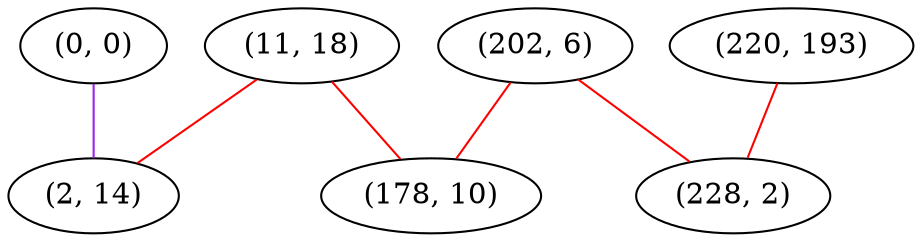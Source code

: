 graph "" {
"(0, 0)";
"(202, 6)";
"(220, 193)";
"(228, 2)";
"(11, 18)";
"(2, 14)";
"(178, 10)";
"(0, 0)" -- "(2, 14)"  [color=purple, key=0, weight=4];
"(202, 6)" -- "(228, 2)"  [color=red, key=0, weight=1];
"(202, 6)" -- "(178, 10)"  [color=red, key=0, weight=1];
"(220, 193)" -- "(228, 2)"  [color=red, key=0, weight=1];
"(11, 18)" -- "(2, 14)"  [color=red, key=0, weight=1];
"(11, 18)" -- "(178, 10)"  [color=red, key=0, weight=1];
}

